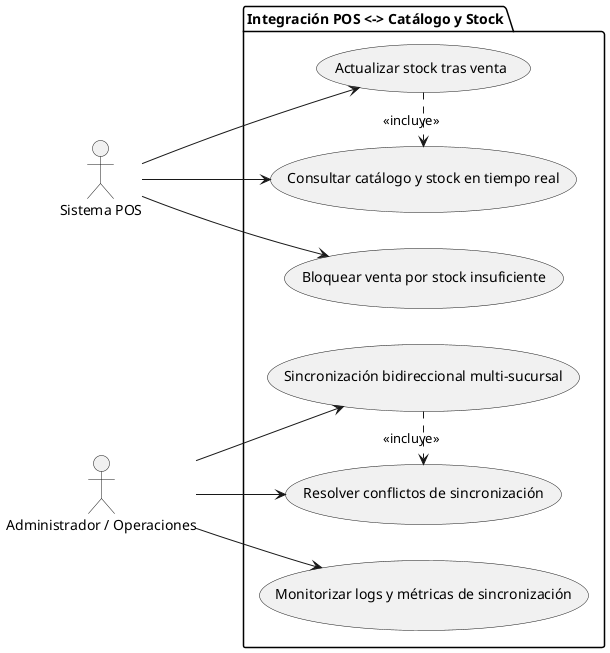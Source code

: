 @startuml
left to right direction
actor "Sistema POS" as POS
actor "Administrador / Operaciones" as Admin

package "Integración POS <-> Catálogo y Stock" {
  usecase "Consultar catálogo y stock en tiempo real" as UC_ConsultarCatalogo
  usecase "Actualizar stock tras venta" as UC_ActualizarStock
  usecase "Bloquear venta por stock insuficiente" as UC_BloquearVenta
  usecase "Sincronización bidireccional multi-sucursal" as UC_SincronizacionBidireccional
  usecase "Monitorizar logs y métricas de sincronización" as UC_Monitorizacion
  usecase "Resolver conflictos de sincronización" as UC_ResolverConflictos
}

POS --> UC_ConsultarCatalogo
POS --> UC_ActualizarStock
POS --> UC_BloquearVenta
Admin --> UC_SincronizacionBidireccional
Admin --> UC_Monitorizacion
Admin --> UC_ResolverConflictos
UC_ActualizarStock .> UC_ConsultarCatalogo : <<incluye>>
UC_SincronizacionBidireccional .> UC_ResolverConflictos : <<incluye>>
@enduml
